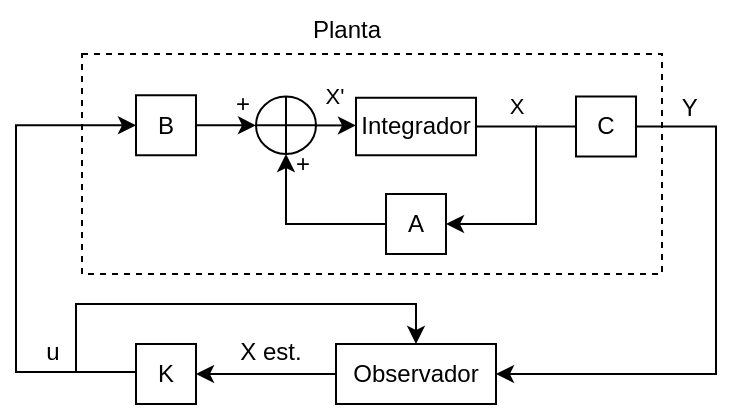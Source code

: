 <mxfile version="27.1.4">
  <diagram name="Página-1" id="llMkPCR6KzkiEzbPFk29">
    <mxGraphModel dx="475" dy="1422" grid="1" gridSize="10" guides="1" tooltips="1" connect="1" arrows="1" fold="1" page="1" pageScale="1" pageWidth="827" pageHeight="1169" math="0" shadow="0">
      <root>
        <mxCell id="0" />
        <mxCell id="1" parent="0" />
        <mxCell id="deyCsBhz8o9d7izzBs-o-30" value="A" style="whiteSpace=wrap;strokeWidth=1;" parent="1" vertex="1">
          <mxGeometry x="335" y="-929" width="30" height="30" as="geometry" />
        </mxCell>
        <mxCell id="deyCsBhz8o9d7izzBs-o-50" style="edgeStyle=orthogonalEdgeStyle;rounded=0;orthogonalLoop=1;jettySize=auto;html=1;entryX=1;entryY=0.5;entryDx=0;entryDy=0;" parent="1" source="deyCsBhz8o9d7izzBs-o-31" target="deyCsBhz8o9d7izzBs-o-30" edge="1">
          <mxGeometry relative="1" as="geometry">
            <Array as="points">
              <mxPoint x="410" y="-963" />
              <mxPoint x="410" y="-914" />
            </Array>
          </mxGeometry>
        </mxCell>
        <mxCell id="deyCsBhz8o9d7izzBs-o-51" value="X" style="edgeLabel;html=1;align=center;verticalAlign=middle;resizable=0;points=[];" parent="deyCsBhz8o9d7izzBs-o-50" vertex="1" connectable="0">
          <mxGeometry x="-0.608" relative="1" as="geometry">
            <mxPoint x="-4" y="-11" as="offset" />
          </mxGeometry>
        </mxCell>
        <mxCell id="deyCsBhz8o9d7izzBs-o-31" value="Integrador" style="whiteSpace=wrap;strokeWidth=1;" parent="1" vertex="1">
          <mxGeometry x="320" y="-977.12" width="60" height="28.75" as="geometry" />
        </mxCell>
        <mxCell id="deyCsBhz8o9d7izzBs-o-36" style="edgeStyle=orthogonalEdgeStyle;rounded=0;orthogonalLoop=1;jettySize=auto;html=1;entryX=0;entryY=0.5;entryDx=0;entryDy=0;" parent="1" source="deyCsBhz8o9d7izzBs-o-33" target="deyCsBhz8o9d7izzBs-o-31" edge="1">
          <mxGeometry relative="1" as="geometry" />
        </mxCell>
        <mxCell id="deyCsBhz8o9d7izzBs-o-38" value="X&#39;" style="edgeLabel;html=1;align=center;verticalAlign=middle;resizable=0;points=[];" parent="deyCsBhz8o9d7izzBs-o-36" vertex="1" connectable="0">
          <mxGeometry x="-0.169" y="2" relative="1" as="geometry">
            <mxPoint y="-13" as="offset" />
          </mxGeometry>
        </mxCell>
        <mxCell id="deyCsBhz8o9d7izzBs-o-33" value="" style="verticalLabelPosition=bottom;verticalAlign=top;html=1;shape=mxgraph.flowchart.summing_function;" parent="1" vertex="1">
          <mxGeometry x="270" y="-977.75" width="30" height="28.75" as="geometry" />
        </mxCell>
        <mxCell id="deyCsBhz8o9d7izzBs-o-37" style="edgeStyle=orthogonalEdgeStyle;rounded=0;orthogonalLoop=1;jettySize=auto;html=1;entryX=0.5;entryY=1;entryDx=0;entryDy=0;entryPerimeter=0;" parent="1" source="deyCsBhz8o9d7izzBs-o-30" target="deyCsBhz8o9d7izzBs-o-33" edge="1">
          <mxGeometry relative="1" as="geometry" />
        </mxCell>
        <mxCell id="deyCsBhz8o9d7izzBs-o-79" style="edgeStyle=orthogonalEdgeStyle;rounded=0;orthogonalLoop=1;jettySize=auto;html=1;endArrow=none;startFill=0;" parent="1" source="deyCsBhz8o9d7izzBs-o-46" edge="1">
          <mxGeometry relative="1" as="geometry">
            <mxPoint x="410" y="-962.75" as="targetPoint" />
          </mxGeometry>
        </mxCell>
        <mxCell id="P7K3E67eyiGJ60WCRujD-1" style="edgeStyle=orthogonalEdgeStyle;rounded=0;orthogonalLoop=1;jettySize=auto;html=1;entryX=1;entryY=0.5;entryDx=0;entryDy=0;" parent="1" source="deyCsBhz8o9d7izzBs-o-46" target="P7K3E67eyiGJ60WCRujD-3" edge="1">
          <mxGeometry relative="1" as="geometry">
            <mxPoint x="500" y="-962.75" as="targetPoint" />
            <Array as="points">
              <mxPoint x="500" y="-963" />
              <mxPoint x="500" y="-839" />
            </Array>
          </mxGeometry>
        </mxCell>
        <mxCell id="deyCsBhz8o9d7izzBs-o-46" value="C" style="whiteSpace=wrap;strokeWidth=1;" parent="1" vertex="1">
          <mxGeometry x="430" y="-977.75" width="30" height="30" as="geometry" />
        </mxCell>
        <mxCell id="deyCsBhz8o9d7izzBs-o-55" value="" style="edgeStyle=orthogonalEdgeStyle;rounded=0;orthogonalLoop=1;jettySize=auto;html=1;" parent="1" source="deyCsBhz8o9d7izzBs-o-54" target="deyCsBhz8o9d7izzBs-o-33" edge="1">
          <mxGeometry relative="1" as="geometry" />
        </mxCell>
        <mxCell id="deyCsBhz8o9d7izzBs-o-54" value="B" style="whiteSpace=wrap;strokeWidth=1;" parent="1" vertex="1">
          <mxGeometry x="210" y="-978.37" width="30" height="30" as="geometry" />
        </mxCell>
        <mxCell id="deyCsBhz8o9d7izzBs-o-59" value="+" style="text;html=1;align=center;verticalAlign=middle;resizable=0;points=[];autosize=1;strokeColor=none;fillColor=none;" parent="1" vertex="1">
          <mxGeometry x="278" y="-959" width="30" height="30" as="geometry" />
        </mxCell>
        <mxCell id="deyCsBhz8o9d7izzBs-o-60" value="+" style="text;html=1;align=center;verticalAlign=middle;resizable=0;points=[];autosize=1;strokeColor=none;fillColor=none;" parent="1" vertex="1">
          <mxGeometry x="248" y="-989" width="30" height="30" as="geometry" />
        </mxCell>
        <mxCell id="deyCsBhz8o9d7izzBs-o-71" value="Y&amp;nbsp;" style="text;html=1;align=center;verticalAlign=middle;resizable=0;points=[];autosize=1;strokeColor=none;fillColor=none;" parent="1" vertex="1">
          <mxGeometry x="473" y="-987" width="30" height="30" as="geometry" />
        </mxCell>
        <mxCell id="P7K3E67eyiGJ60WCRujD-12" value="" style="rounded=0;whiteSpace=wrap;html=1;fillColor=none;dashed=1;" parent="1" vertex="1">
          <mxGeometry x="183" y="-999" width="290" height="110" as="geometry" />
        </mxCell>
        <mxCell id="P7K3E67eyiGJ60WCRujD-7" style="edgeStyle=orthogonalEdgeStyle;rounded=0;orthogonalLoop=1;jettySize=auto;html=1;entryX=0;entryY=0.5;entryDx=0;entryDy=0;" parent="1" source="P7K3E67eyiGJ60WCRujD-2" target="deyCsBhz8o9d7izzBs-o-54" edge="1">
          <mxGeometry relative="1" as="geometry">
            <Array as="points">
              <mxPoint x="150" y="-840" />
              <mxPoint x="150" y="-963" />
            </Array>
          </mxGeometry>
        </mxCell>
        <mxCell id="8CU3fVNdVdeymgzvCGoq-2" style="edgeStyle=orthogonalEdgeStyle;rounded=0;orthogonalLoop=1;jettySize=auto;html=1;entryX=0.5;entryY=0;entryDx=0;entryDy=0;" edge="1" parent="1" source="P7K3E67eyiGJ60WCRujD-2" target="P7K3E67eyiGJ60WCRujD-3">
          <mxGeometry relative="1" as="geometry">
            <Array as="points">
              <mxPoint x="180" y="-840" />
              <mxPoint x="180" y="-874" />
              <mxPoint x="350" y="-874" />
            </Array>
          </mxGeometry>
        </mxCell>
        <mxCell id="P7K3E67eyiGJ60WCRujD-2" value="K" style="whiteSpace=wrap;strokeWidth=1;" parent="1" vertex="1">
          <mxGeometry x="210" y="-854" width="30" height="30" as="geometry" />
        </mxCell>
        <mxCell id="P7K3E67eyiGJ60WCRujD-8" value="" style="edgeStyle=orthogonalEdgeStyle;rounded=0;orthogonalLoop=1;jettySize=auto;html=1;" parent="1" source="P7K3E67eyiGJ60WCRujD-3" target="P7K3E67eyiGJ60WCRujD-2" edge="1">
          <mxGeometry relative="1" as="geometry" />
        </mxCell>
        <mxCell id="P7K3E67eyiGJ60WCRujD-3" value="Observador" style="whiteSpace=wrap;strokeWidth=1;" parent="1" vertex="1">
          <mxGeometry x="310" y="-854" width="80" height="30" as="geometry" />
        </mxCell>
        <mxCell id="P7K3E67eyiGJ60WCRujD-11" value="X est." style="text;html=1;align=center;verticalAlign=middle;resizable=0;points=[];autosize=1;strokeColor=none;fillColor=none;" parent="1" vertex="1">
          <mxGeometry x="252" y="-865" width="50" height="30" as="geometry" />
        </mxCell>
        <mxCell id="P7K3E67eyiGJ60WCRujD-13" value="Planta" style="text;html=1;align=center;verticalAlign=middle;resizable=0;points=[];autosize=1;strokeColor=none;fillColor=none;" parent="1" vertex="1">
          <mxGeometry x="285" y="-1025.62" width="60" height="30" as="geometry" />
        </mxCell>
        <mxCell id="8CU3fVNdVdeymgzvCGoq-1" value="u" style="text;html=1;align=center;verticalAlign=middle;resizable=0;points=[];autosize=1;strokeColor=none;fillColor=none;" vertex="1" parent="1">
          <mxGeometry x="153" y="-865" width="30" height="30" as="geometry" />
        </mxCell>
      </root>
    </mxGraphModel>
  </diagram>
</mxfile>
